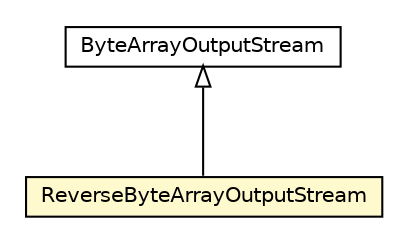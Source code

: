 #!/usr/local/bin/dot
#
# Class diagram 
# Generated by UMLGraph version R5_6-24-gf6e263 (http://www.umlgraph.org/)
#

digraph G {
	edge [fontname="Helvetica",fontsize=10,labelfontname="Helvetica",labelfontsize=10];
	node [fontname="Helvetica",fontsize=10,shape=plaintext];
	nodesep=0.25;
	ranksep=0.5;
	// org.universAAL.lddi.lib.ieeex73std.org.bn.utils.ReverseByteArrayOutputStream
	c287778 [label=<<table title="org.universAAL.lddi.lib.ieeex73std.org.bn.utils.ReverseByteArrayOutputStream" border="0" cellborder="1" cellspacing="0" cellpadding="2" port="p" bgcolor="lemonChiffon" href="./ReverseByteArrayOutputStream.html">
		<tr><td><table border="0" cellspacing="0" cellpadding="1">
<tr><td align="center" balign="center"> ReverseByteArrayOutputStream </td></tr>
		</table></td></tr>
		</table>>, URL="./ReverseByteArrayOutputStream.html", fontname="Helvetica", fontcolor="black", fontsize=10.0];
	//org.universAAL.lddi.lib.ieeex73std.org.bn.utils.ReverseByteArrayOutputStream extends java.io.ByteArrayOutputStream
	c288226:p -> c287778:p [dir=back,arrowtail=empty];
	// java.io.ByteArrayOutputStream
	c288226 [label=<<table title="java.io.ByteArrayOutputStream" border="0" cellborder="1" cellspacing="0" cellpadding="2" port="p" href="http://java.sun.com/j2se/1.4.2/docs/api/java/io/ByteArrayOutputStream.html">
		<tr><td><table border="0" cellspacing="0" cellpadding="1">
<tr><td align="center" balign="center"> ByteArrayOutputStream </td></tr>
		</table></td></tr>
		</table>>, URL="http://java.sun.com/j2se/1.4.2/docs/api/java/io/ByteArrayOutputStream.html", fontname="Helvetica", fontcolor="black", fontsize=10.0];
}

